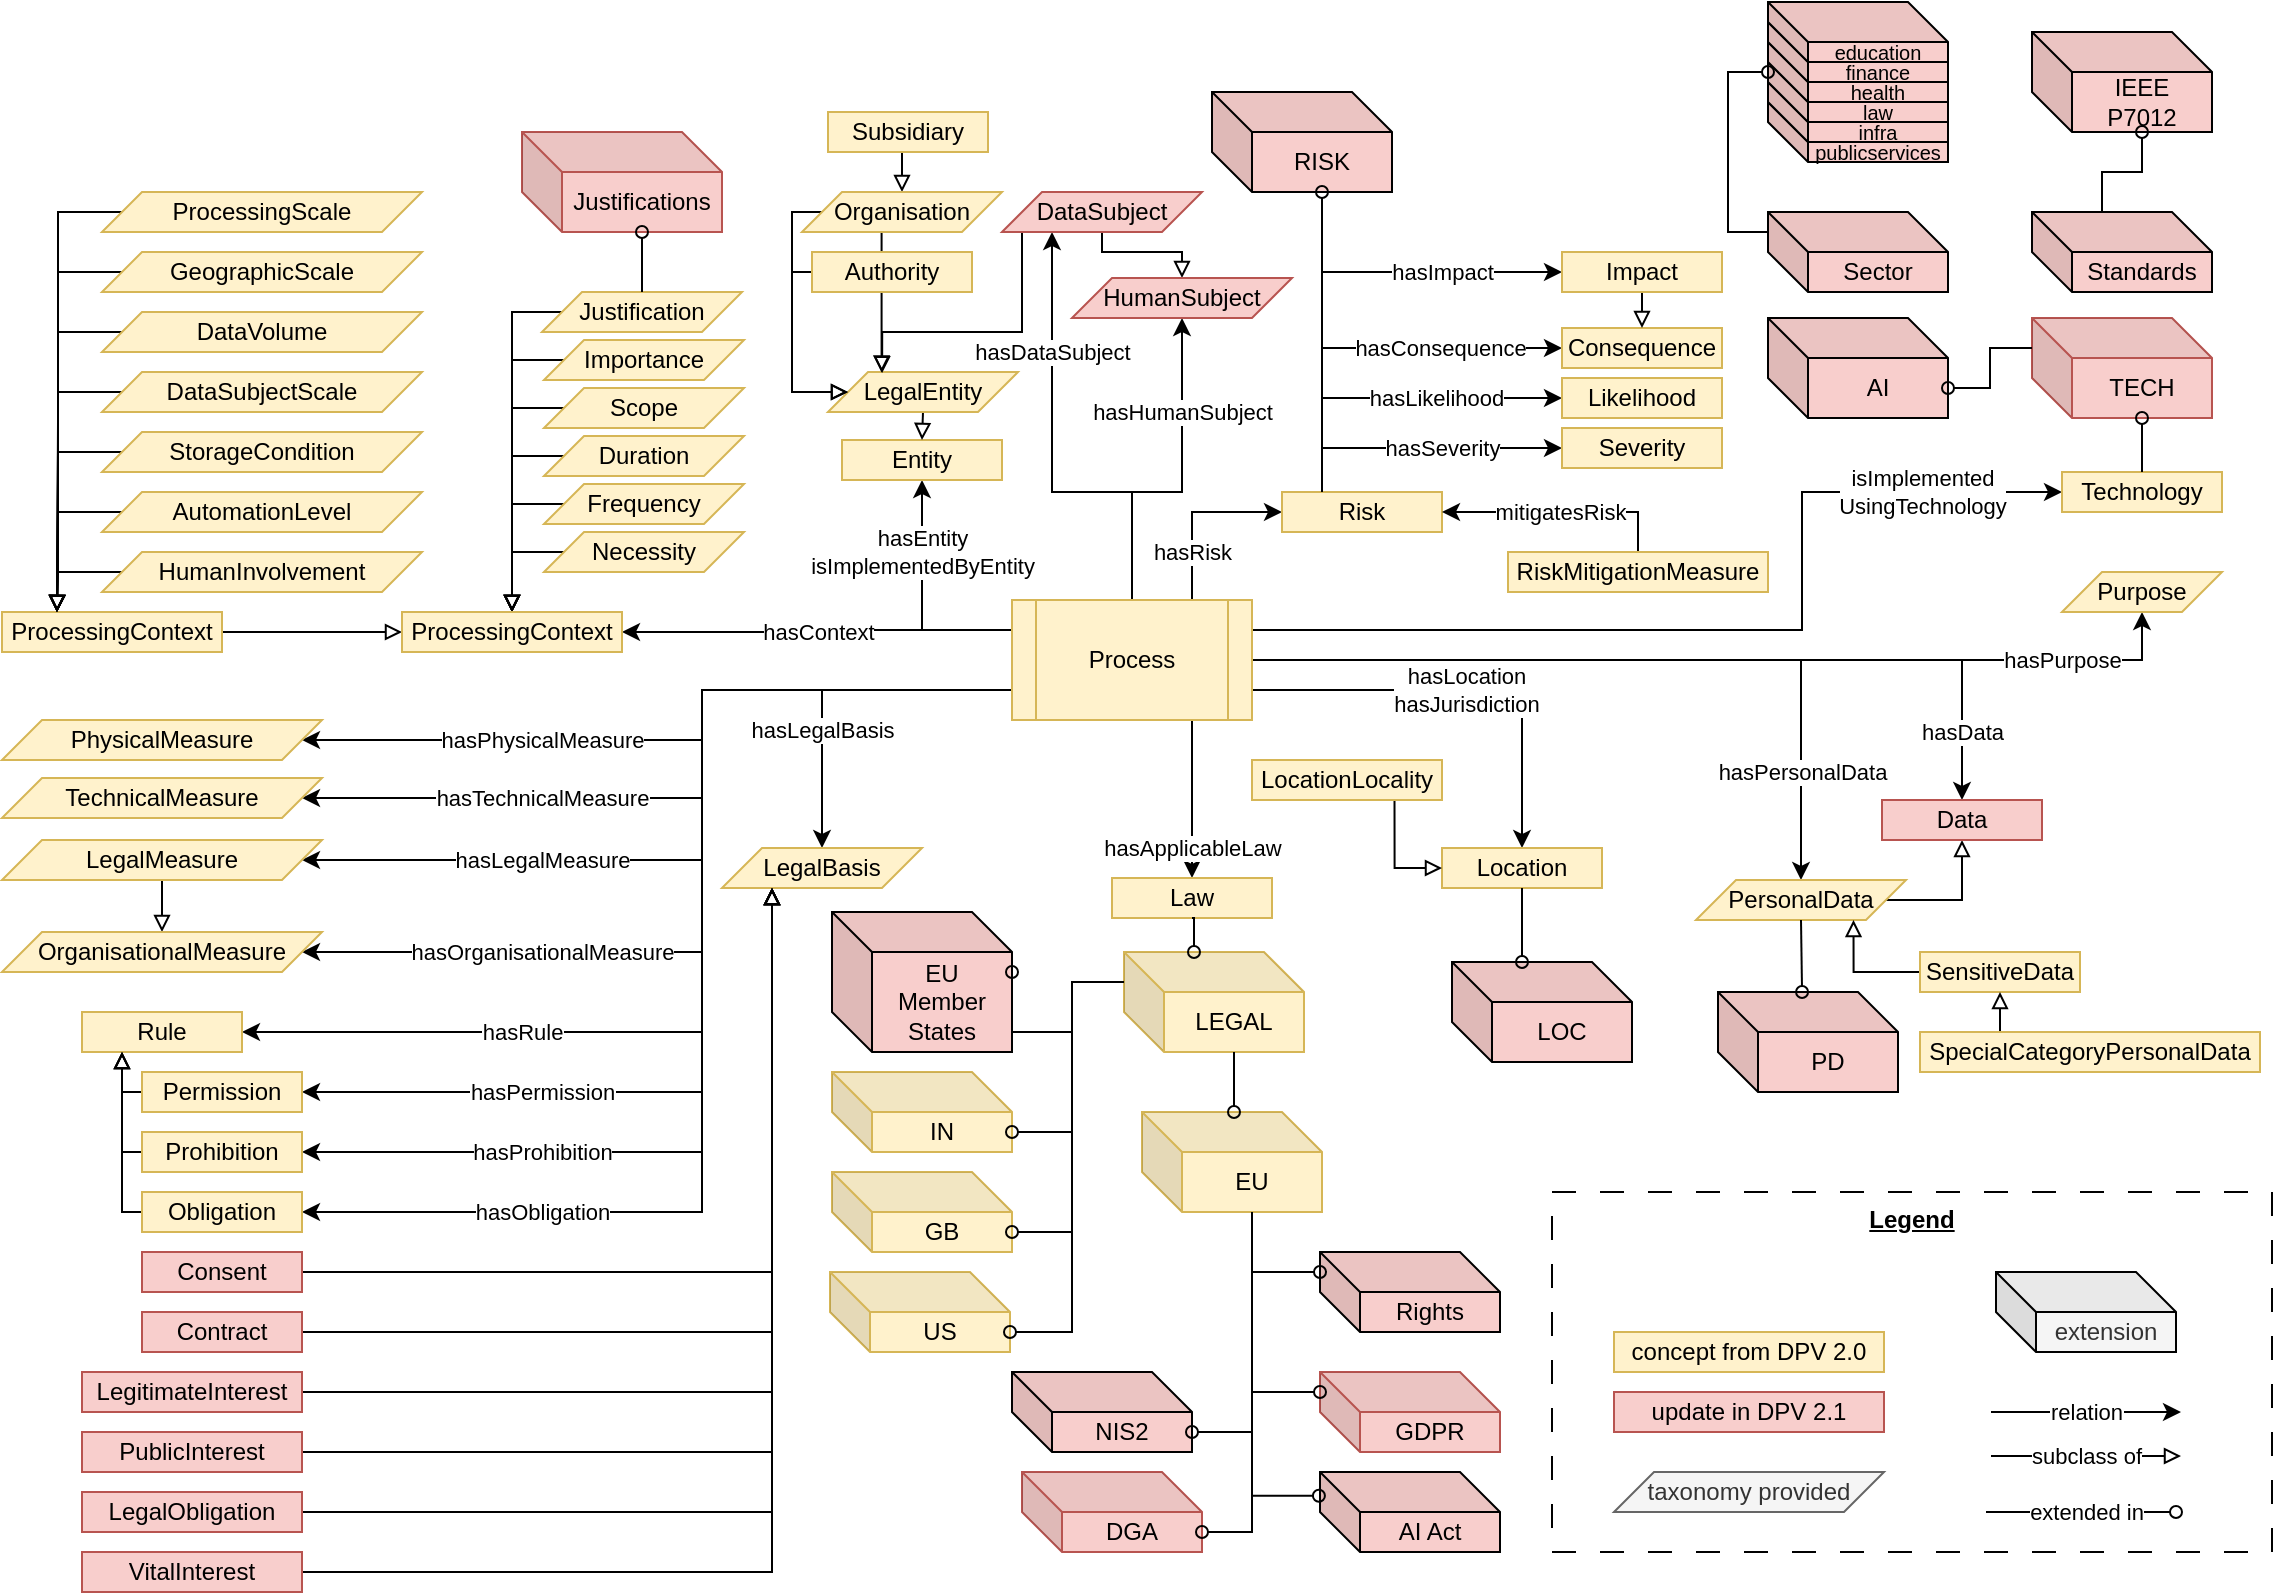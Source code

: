 <mxfile version="26.0.7">
  <diagram name="Page-1" id="JtFFG6P05M1jF84zP3eQ">
    <mxGraphModel dx="1591" dy="1107" grid="1" gridSize="10" guides="1" tooltips="1" connect="1" arrows="1" fold="1" page="1" pageScale="1" pageWidth="1169" pageHeight="827" math="0" shadow="0">
      <root>
        <mxCell id="0" />
        <mxCell id="1" parent="0" />
        <mxCell id="LTmVK6CKk13TITAyTzfu-14" value="hasPhysicalMeasure" style="edgeStyle=orthogonalEdgeStyle;rounded=0;orthogonalLoop=1;jettySize=auto;html=1;exitX=0;exitY=0.75;exitDx=0;exitDy=0;entryX=1;entryY=0.5;entryDx=0;entryDy=0;" parent="1" source="LTmVK6CKk13TITAyTzfu-1" target="LTmVK6CKk13TITAyTzfu-2" edge="1">
          <mxGeometry x="0.368" relative="1" as="geometry">
            <Array as="points">
              <mxPoint x="365" y="359" />
              <mxPoint x="365" y="384" />
            </Array>
            <mxPoint as="offset" />
          </mxGeometry>
        </mxCell>
        <mxCell id="LTmVK6CKk13TITAyTzfu-15" value="hasTechnicalMeasure" style="edgeStyle=orthogonalEdgeStyle;rounded=0;orthogonalLoop=1;jettySize=auto;html=1;exitX=0;exitY=0.75;exitDx=0;exitDy=0;entryX=1;entryY=0.5;entryDx=0;entryDy=0;" parent="1" source="LTmVK6CKk13TITAyTzfu-1" target="LTmVK6CKk13TITAyTzfu-3" edge="1">
          <mxGeometry x="0.413" relative="1" as="geometry">
            <Array as="points">
              <mxPoint x="365" y="359" />
              <mxPoint x="365" y="413" />
            </Array>
            <mxPoint as="offset" />
          </mxGeometry>
        </mxCell>
        <mxCell id="LTmVK6CKk13TITAyTzfu-16" value="hasLegalMeasure" style="edgeStyle=orthogonalEdgeStyle;rounded=0;orthogonalLoop=1;jettySize=auto;html=1;exitX=0;exitY=0.75;exitDx=0;exitDy=0;entryX=1;entryY=0.5;entryDx=0;entryDy=0;" parent="1" source="LTmVK6CKk13TITAyTzfu-1" target="LTmVK6CKk13TITAyTzfu-4" edge="1">
          <mxGeometry x="0.455" relative="1" as="geometry">
            <Array as="points">
              <mxPoint x="365" y="359" />
              <mxPoint x="365" y="444" />
            </Array>
            <mxPoint as="offset" />
          </mxGeometry>
        </mxCell>
        <mxCell id="LTmVK6CKk13TITAyTzfu-17" value="hasOrganisationalMeasure" style="edgeStyle=orthogonalEdgeStyle;rounded=0;orthogonalLoop=1;jettySize=auto;html=1;exitX=0;exitY=0.75;exitDx=0;exitDy=0;entryX=1;entryY=0.5;entryDx=0;entryDy=0;" parent="1" source="LTmVK6CKk13TITAyTzfu-1" target="LTmVK6CKk13TITAyTzfu-5" edge="1">
          <mxGeometry x="0.506" relative="1" as="geometry">
            <Array as="points">
              <mxPoint x="365" y="359" />
              <mxPoint x="365" y="490" />
            </Array>
            <mxPoint as="offset" />
          </mxGeometry>
        </mxCell>
        <mxCell id="LTmVK6CKk13TITAyTzfu-18" value="hasRule" style="edgeStyle=orthogonalEdgeStyle;rounded=0;orthogonalLoop=1;jettySize=auto;html=1;exitX=0;exitY=0.75;exitDx=0;exitDy=0;entryX=1;entryY=0.5;entryDx=0;entryDy=0;" parent="1" source="LTmVK6CKk13TITAyTzfu-1" target="LTmVK6CKk13TITAyTzfu-7" edge="1">
          <mxGeometry x="0.496" relative="1" as="geometry">
            <Array as="points">
              <mxPoint x="365" y="359" />
              <mxPoint x="365" y="530" />
            </Array>
            <mxPoint as="offset" />
          </mxGeometry>
        </mxCell>
        <mxCell id="LTmVK6CKk13TITAyTzfu-19" value="hasPermission" style="edgeStyle=orthogonalEdgeStyle;rounded=0;orthogonalLoop=1;jettySize=auto;html=1;exitX=0;exitY=0.75;exitDx=0;exitDy=0;entryX=1;entryY=0.5;entryDx=0;entryDy=0;" parent="1" source="LTmVK6CKk13TITAyTzfu-1" target="LTmVK6CKk13TITAyTzfu-8" edge="1">
          <mxGeometry x="0.568" relative="1" as="geometry">
            <Array as="points">
              <mxPoint x="365" y="359" />
              <mxPoint x="365" y="560" />
            </Array>
            <mxPoint as="offset" />
          </mxGeometry>
        </mxCell>
        <mxCell id="LTmVK6CKk13TITAyTzfu-20" value="hasProhibition" style="edgeStyle=orthogonalEdgeStyle;rounded=0;orthogonalLoop=1;jettySize=auto;html=1;exitX=0;exitY=0.75;exitDx=0;exitDy=0;entryX=1;entryY=0.5;entryDx=0;entryDy=0;" parent="1" source="LTmVK6CKk13TITAyTzfu-1" target="LTmVK6CKk13TITAyTzfu-9" edge="1">
          <mxGeometry x="0.59" relative="1" as="geometry">
            <Array as="points">
              <mxPoint x="365" y="359" />
              <mxPoint x="365" y="590" />
            </Array>
            <mxPoint as="offset" />
          </mxGeometry>
        </mxCell>
        <mxCell id="LTmVK6CKk13TITAyTzfu-21" value="hasObligation" style="edgeStyle=orthogonalEdgeStyle;rounded=0;orthogonalLoop=1;jettySize=auto;html=1;exitX=0;exitY=0.75;exitDx=0;exitDy=0;entryX=1;entryY=0.5;entryDx=0;entryDy=0;" parent="1" source="LTmVK6CKk13TITAyTzfu-1" target="LTmVK6CKk13TITAyTzfu-10" edge="1">
          <mxGeometry x="0.61" relative="1" as="geometry">
            <Array as="points">
              <mxPoint x="365" y="359" />
              <mxPoint x="365" y="620" />
            </Array>
            <mxPoint as="offset" />
          </mxGeometry>
        </mxCell>
        <mxCell id="LTmVK6CKk13TITAyTzfu-23" value="hasLegalBasis" style="edgeStyle=orthogonalEdgeStyle;rounded=0;orthogonalLoop=1;jettySize=auto;html=1;exitX=0;exitY=0.75;exitDx=0;exitDy=0;entryX=0.5;entryY=0;entryDx=0;entryDy=0;" parent="1" source="LTmVK6CKk13TITAyTzfu-1" target="LTmVK6CKk13TITAyTzfu-22" edge="1">
          <mxGeometry x="0.323" relative="1" as="geometry">
            <mxPoint as="offset" />
          </mxGeometry>
        </mxCell>
        <mxCell id="LTmVK6CKk13TITAyTzfu-34" value="hasApplicableLaw" style="edgeStyle=orthogonalEdgeStyle;rounded=0;orthogonalLoop=1;jettySize=auto;html=1;exitX=0.75;exitY=1;exitDx=0;exitDy=0;entryX=0.5;entryY=0;entryDx=0;entryDy=0;" parent="1" source="LTmVK6CKk13TITAyTzfu-38" target="LTmVK6CKk13TITAyTzfu-32" edge="1">
          <mxGeometry x="0.609" relative="1" as="geometry">
            <mxPoint as="offset" />
          </mxGeometry>
        </mxCell>
        <mxCell id="LTmVK6CKk13TITAyTzfu-1" value="Process" style="rounded=0;whiteSpace=wrap;html=1;fontSize=14;fillColor=#f8cecc;strokeColor=#b85450;" parent="1" vertex="1">
          <mxGeometry x="520" y="314" width="120" height="60" as="geometry" />
        </mxCell>
        <mxCell id="LTmVK6CKk13TITAyTzfu-2" value="PhysicalMeasure" style="shape=parallelogram;perimeter=parallelogramPerimeter;whiteSpace=wrap;html=1;fixedSize=1;fillColor=#fff2cc;strokeColor=#d6b656;" parent="1" vertex="1">
          <mxGeometry x="15" y="374" width="160" height="20" as="geometry" />
        </mxCell>
        <mxCell id="LTmVK6CKk13TITAyTzfu-3" value="TechnicalMeasure" style="shape=parallelogram;perimeter=parallelogramPerimeter;whiteSpace=wrap;html=1;fixedSize=1;fillColor=#fff2cc;strokeColor=#d6b656;" parent="1" vertex="1">
          <mxGeometry x="15" y="403" width="160" height="20" as="geometry" />
        </mxCell>
        <mxCell id="LTmVK6CKk13TITAyTzfu-6" style="edgeStyle=orthogonalEdgeStyle;rounded=0;orthogonalLoop=1;jettySize=auto;html=1;exitX=0.5;exitY=1;exitDx=0;exitDy=0;entryX=0.5;entryY=0;entryDx=0;entryDy=0;endArrow=block;endFill=0;" parent="1" source="LTmVK6CKk13TITAyTzfu-4" target="LTmVK6CKk13TITAyTzfu-5" edge="1">
          <mxGeometry relative="1" as="geometry" />
        </mxCell>
        <mxCell id="LTmVK6CKk13TITAyTzfu-4" value="LegalMeasure" style="shape=parallelogram;perimeter=parallelogramPerimeter;whiteSpace=wrap;html=1;fixedSize=1;fillColor=#fff2cc;strokeColor=#d6b656;" parent="1" vertex="1">
          <mxGeometry x="15" y="434" width="160" height="20" as="geometry" />
        </mxCell>
        <mxCell id="LTmVK6CKk13TITAyTzfu-5" value="OrganisationalMeasure" style="shape=parallelogram;perimeter=parallelogramPerimeter;whiteSpace=wrap;html=1;fixedSize=1;fillColor=#fff2cc;strokeColor=#d6b656;" parent="1" vertex="1">
          <mxGeometry x="15" y="480" width="160" height="20" as="geometry" />
        </mxCell>
        <mxCell id="LTmVK6CKk13TITAyTzfu-7" value="Rule" style="rounded=0;whiteSpace=wrap;html=1;fillColor=#fff2cc;strokeColor=#d6b656;" parent="1" vertex="1">
          <mxGeometry x="55" y="520" width="80" height="20" as="geometry" />
        </mxCell>
        <mxCell id="LTmVK6CKk13TITAyTzfu-11" style="edgeStyle=orthogonalEdgeStyle;rounded=0;orthogonalLoop=1;jettySize=auto;html=1;exitX=0;exitY=0.5;exitDx=0;exitDy=0;entryX=0.25;entryY=1;entryDx=0;entryDy=0;endArrow=block;endFill=0;" parent="1" source="LTmVK6CKk13TITAyTzfu-8" target="LTmVK6CKk13TITAyTzfu-7" edge="1">
          <mxGeometry relative="1" as="geometry" />
        </mxCell>
        <mxCell id="LTmVK6CKk13TITAyTzfu-8" value="Permission" style="rounded=0;whiteSpace=wrap;html=1;fillColor=#fff2cc;strokeColor=#d6b656;" parent="1" vertex="1">
          <mxGeometry x="85" y="550" width="80" height="20" as="geometry" />
        </mxCell>
        <mxCell id="LTmVK6CKk13TITAyTzfu-12" style="edgeStyle=orthogonalEdgeStyle;rounded=0;orthogonalLoop=1;jettySize=auto;html=1;exitX=0;exitY=0.5;exitDx=0;exitDy=0;endArrow=block;endFill=0;entryX=0.25;entryY=1;entryDx=0;entryDy=0;" parent="1" source="LTmVK6CKk13TITAyTzfu-9" target="LTmVK6CKk13TITAyTzfu-7" edge="1">
          <mxGeometry relative="1" as="geometry">
            <mxPoint x="115" y="540" as="targetPoint" />
            <Array as="points">
              <mxPoint x="75" y="590" />
            </Array>
          </mxGeometry>
        </mxCell>
        <mxCell id="LTmVK6CKk13TITAyTzfu-9" value="Prohibition" style="rounded=0;whiteSpace=wrap;html=1;fillColor=#fff2cc;strokeColor=#d6b656;" parent="1" vertex="1">
          <mxGeometry x="85" y="580" width="80" height="20" as="geometry" />
        </mxCell>
        <mxCell id="LTmVK6CKk13TITAyTzfu-13" style="edgeStyle=orthogonalEdgeStyle;rounded=0;orthogonalLoop=1;jettySize=auto;html=1;exitX=0;exitY=0.5;exitDx=0;exitDy=0;endArrow=block;endFill=0;entryX=0.25;entryY=1;entryDx=0;entryDy=0;" parent="1" source="LTmVK6CKk13TITAyTzfu-10" target="LTmVK6CKk13TITAyTzfu-7" edge="1">
          <mxGeometry relative="1" as="geometry">
            <mxPoint x="115" y="540" as="targetPoint" />
            <Array as="points">
              <mxPoint x="75" y="620" />
            </Array>
          </mxGeometry>
        </mxCell>
        <mxCell id="LTmVK6CKk13TITAyTzfu-10" value="Obligation" style="rounded=0;whiteSpace=wrap;html=1;fillColor=#fff2cc;strokeColor=#d6b656;" parent="1" vertex="1">
          <mxGeometry x="85" y="610" width="80" height="20" as="geometry" />
        </mxCell>
        <mxCell id="LTmVK6CKk13TITAyTzfu-22" value="LegalBasis" style="shape=parallelogram;perimeter=parallelogramPerimeter;whiteSpace=wrap;html=1;fixedSize=1;fillColor=#fff2cc;strokeColor=#d6b656;" parent="1" vertex="1">
          <mxGeometry x="375" y="438" width="100" height="20" as="geometry" />
        </mxCell>
        <mxCell id="LTmVK6CKk13TITAyTzfu-30" style="edgeStyle=orthogonalEdgeStyle;rounded=0;orthogonalLoop=1;jettySize=auto;html=1;exitX=1;exitY=0.5;exitDx=0;exitDy=0;entryX=0.25;entryY=1;entryDx=0;entryDy=0;endArrow=block;endFill=0;" parent="1" source="LTmVK6CKk13TITAyTzfu-24" target="LTmVK6CKk13TITAyTzfu-22" edge="1">
          <mxGeometry relative="1" as="geometry" />
        </mxCell>
        <mxCell id="LTmVK6CKk13TITAyTzfu-24" value="Consent" style="rounded=0;whiteSpace=wrap;html=1;fillColor=#f8cecc;strokeColor=#b85450;" parent="1" vertex="1">
          <mxGeometry x="85" y="640" width="80" height="20" as="geometry" />
        </mxCell>
        <mxCell id="LTmVK6CKk13TITAyTzfu-32" value="Law" style="rounded=0;whiteSpace=wrap;html=1;fillColor=#fff2cc;strokeColor=#d6b656;" parent="1" vertex="1">
          <mxGeometry x="570" y="453" width="80" height="20" as="geometry" />
        </mxCell>
        <mxCell id="LTmVK6CKk13TITAyTzfu-60" value="hasData" style="edgeStyle=orthogonalEdgeStyle;rounded=0;orthogonalLoop=1;jettySize=auto;html=1;exitX=1;exitY=0.5;exitDx=0;exitDy=0;entryX=0.5;entryY=0;entryDx=0;entryDy=0;" parent="1" source="LTmVK6CKk13TITAyTzfu-38" target="LTmVK6CKk13TITAyTzfu-59" edge="1">
          <mxGeometry x="0.84" relative="1" as="geometry">
            <mxPoint as="offset" />
          </mxGeometry>
        </mxCell>
        <mxCell id="LTmVK6CKk13TITAyTzfu-61" value="hasPersonalData" style="edgeStyle=orthogonalEdgeStyle;rounded=0;orthogonalLoop=1;jettySize=auto;html=1;exitX=1;exitY=0.5;exitDx=0;exitDy=0;entryX=0.5;entryY=0;entryDx=0;entryDy=0;" parent="1" source="LTmVK6CKk13TITAyTzfu-38" target="LTmVK6CKk13TITAyTzfu-58" edge="1">
          <mxGeometry x="0.72" relative="1" as="geometry">
            <mxPoint as="offset" />
          </mxGeometry>
        </mxCell>
        <mxCell id="LTmVK6CKk13TITAyTzfu-84" value="hasPurpose" style="edgeStyle=orthogonalEdgeStyle;rounded=0;orthogonalLoop=1;jettySize=auto;html=1;exitX=1;exitY=0.5;exitDx=0;exitDy=0;entryX=0.5;entryY=1;entryDx=0;entryDy=0;" parent="1" source="LTmVK6CKk13TITAyTzfu-38" target="LTmVK6CKk13TITAyTzfu-83" edge="1">
          <mxGeometry x="0.727" relative="1" as="geometry">
            <mxPoint as="offset" />
          </mxGeometry>
        </mxCell>
        <mxCell id="LTmVK6CKk13TITAyTzfu-86" value="isImplemented&lt;br&gt;UsingTechnology" style="edgeStyle=orthogonalEdgeStyle;rounded=0;orthogonalLoop=1;jettySize=auto;html=1;exitX=1;exitY=0.25;exitDx=0;exitDy=0;entryX=0;entryY=0.5;entryDx=0;entryDy=0;" parent="1" source="LTmVK6CKk13TITAyTzfu-38" target="LTmVK6CKk13TITAyTzfu-85" edge="1">
          <mxGeometry x="0.705" relative="1" as="geometry">
            <Array as="points">
              <mxPoint x="915" y="329" />
              <mxPoint x="915" y="260" />
            </Array>
            <mxPoint as="offset" />
          </mxGeometry>
        </mxCell>
        <mxCell id="LTmVK6CKk13TITAyTzfu-118" value="hasContext" style="edgeStyle=orthogonalEdgeStyle;rounded=0;orthogonalLoop=1;jettySize=auto;html=1;exitX=0;exitY=0.25;exitDx=0;exitDy=0;entryX=1;entryY=0.5;entryDx=0;entryDy=0;" parent="1" source="LTmVK6CKk13TITAyTzfu-38" target="LTmVK6CKk13TITAyTzfu-117" edge="1">
          <mxGeometry relative="1" as="geometry" />
        </mxCell>
        <mxCell id="LTmVK6CKk13TITAyTzfu-141" value="hasEntity&lt;br&gt;isImplementedByEntity" style="edgeStyle=orthogonalEdgeStyle;rounded=0;orthogonalLoop=1;jettySize=auto;html=1;exitX=0;exitY=0.25;exitDx=0;exitDy=0;" parent="1" source="LTmVK6CKk13TITAyTzfu-38" target="LTmVK6CKk13TITAyTzfu-139" edge="1">
          <mxGeometry x="0.4" relative="1" as="geometry">
            <mxPoint as="offset" />
          </mxGeometry>
        </mxCell>
        <mxCell id="LTmVK6CKk13TITAyTzfu-154" value="hasDataSubject" style="edgeStyle=orthogonalEdgeStyle;rounded=0;orthogonalLoop=1;jettySize=auto;html=1;exitX=0.5;exitY=0;exitDx=0;exitDy=0;entryX=0.25;entryY=1;entryDx=0;entryDy=0;" parent="1" source="LTmVK6CKk13TITAyTzfu-38" target="LTmVK6CKk13TITAyTzfu-152" edge="1">
          <mxGeometry x="0.464" relative="1" as="geometry">
            <Array as="points">
              <mxPoint x="580" y="260" />
              <mxPoint x="540" y="260" />
            </Array>
            <mxPoint as="offset" />
          </mxGeometry>
        </mxCell>
        <mxCell id="LTmVK6CKk13TITAyTzfu-158" value="hasRisk" style="edgeStyle=orthogonalEdgeStyle;rounded=0;orthogonalLoop=1;jettySize=auto;html=1;exitX=0.75;exitY=0;exitDx=0;exitDy=0;entryX=0;entryY=0.5;entryDx=0;entryDy=0;" parent="1" source="LTmVK6CKk13TITAyTzfu-38" target="LTmVK6CKk13TITAyTzfu-155" edge="1">
          <mxGeometry x="-0.461" relative="1" as="geometry">
            <mxPoint as="offset" />
          </mxGeometry>
        </mxCell>
        <mxCell id="LTmVK6CKk13TITAyTzfu-176" value="&lt;span style=&quot;color: rgb(0, 0, 0); font-family: Helvetica; font-size: 11px; font-style: normal; font-variant-ligatures: normal; font-variant-caps: normal; font-weight: 400; letter-spacing: normal; orphans: 2; text-align: center; text-indent: 0px; text-transform: none; widows: 2; word-spacing: 0px; -webkit-text-stroke-width: 0px; white-space: nowrap; background-color: rgb(255, 255, 255); text-decoration-thickness: initial; text-decoration-style: initial; text-decoration-color: initial; display: inline !important; float: none;&quot;&gt;hasLocation&lt;/span&gt;&lt;br style=&quot;forced-color-adjust: none; color: rgb(0, 0, 0); font-family: Helvetica; font-size: 11px; font-style: normal; font-variant-ligatures: normal; font-variant-caps: normal; font-weight: 400; letter-spacing: normal; orphans: 2; text-align: center; text-indent: 0px; text-transform: none; widows: 2; word-spacing: 0px; -webkit-text-stroke-width: 0px; white-space: nowrap; text-decoration-thickness: initial; text-decoration-style: initial; text-decoration-color: initial;&quot;&gt;&lt;span style=&quot;color: rgb(0, 0, 0); font-family: Helvetica; font-size: 11px; font-style: normal; font-variant-ligatures: normal; font-variant-caps: normal; font-weight: 400; letter-spacing: normal; orphans: 2; text-align: center; text-indent: 0px; text-transform: none; widows: 2; word-spacing: 0px; -webkit-text-stroke-width: 0px; white-space: nowrap; background-color: rgb(255, 255, 255); text-decoration-thickness: initial; text-decoration-style: initial; text-decoration-color: initial; display: inline !important; float: none;&quot;&gt;hasJurisdiction&lt;/span&gt;" style="edgeStyle=orthogonalEdgeStyle;rounded=0;orthogonalLoop=1;jettySize=auto;html=1;exitX=1;exitY=0.75;exitDx=0;exitDy=0;entryX=0.5;entryY=0;entryDx=0;entryDy=0;" parent="1" source="LTmVK6CKk13TITAyTzfu-38" target="LTmVK6CKk13TITAyTzfu-172" edge="1">
          <mxGeometry relative="1" as="geometry" />
        </mxCell>
        <mxCell id="eXAJroJbhEaAQ0W_Tvjp-18" value="hasHumanSubject" style="edgeStyle=orthogonalEdgeStyle;rounded=0;orthogonalLoop=1;jettySize=auto;html=1;exitX=0.5;exitY=0;exitDx=0;exitDy=0;entryX=0.5;entryY=1;entryDx=0;entryDy=0;" edge="1" parent="1" source="LTmVK6CKk13TITAyTzfu-38" target="eXAJroJbhEaAQ0W_Tvjp-17">
          <mxGeometry x="0.434" relative="1" as="geometry">
            <Array as="points">
              <mxPoint x="580" y="260" />
              <mxPoint x="605" y="260" />
            </Array>
            <mxPoint as="offset" />
          </mxGeometry>
        </mxCell>
        <mxCell id="LTmVK6CKk13TITAyTzfu-38" value="Process" style="shape=process;whiteSpace=wrap;html=1;backgroundOutline=1;fillColor=#fff2cc;strokeColor=#d6b656;" parent="1" vertex="1">
          <mxGeometry x="520" y="314" width="120" height="60" as="geometry" />
        </mxCell>
        <mxCell id="LTmVK6CKk13TITAyTzfu-40" value="LEGAL" style="shape=cube;whiteSpace=wrap;html=1;boundedLbl=1;backgroundOutline=1;darkOpacity=0.05;darkOpacity2=0.1;fillColor=#fff2cc;strokeColor=#d6b656;fillStyle=solid;" parent="1" vertex="1">
          <mxGeometry x="576" y="490" width="90" height="50" as="geometry" />
        </mxCell>
        <mxCell id="LTmVK6CKk13TITAyTzfu-41" style="edgeStyle=orthogonalEdgeStyle;rounded=0;orthogonalLoop=1;jettySize=auto;html=1;exitX=0.5;exitY=1;exitDx=0;exitDy=0;entryX=0;entryY=0;entryDx=35;entryDy=0;entryPerimeter=0;endArrow=oval;endFill=0;" parent="1" source="LTmVK6CKk13TITAyTzfu-32" target="LTmVK6CKk13TITAyTzfu-40" edge="1">
          <mxGeometry relative="1" as="geometry" />
        </mxCell>
        <mxCell id="LTmVK6CKk13TITAyTzfu-49" value="NIS2" style="shape=cube;whiteSpace=wrap;html=1;boundedLbl=1;backgroundOutline=1;darkOpacity=0.05;darkOpacity2=0.1;fillColor=#f8cecc;strokeColor=#000000;fillStyle=solid;" parent="1" vertex="1">
          <mxGeometry x="520" y="700" width="90" height="40" as="geometry" />
        </mxCell>
        <mxCell id="LTmVK6CKk13TITAyTzfu-55" style="edgeStyle=orthogonalEdgeStyle;rounded=0;orthogonalLoop=1;jettySize=auto;html=1;exitX=0.5;exitY=0;exitDx=0;exitDy=0;entryX=0;entryY=0.5;entryDx=0;entryDy=0;endArrow=block;endFill=0;" parent="1" edge="1">
          <mxGeometry relative="1" as="geometry">
            <mxPoint x="660.0" y="424" as="targetPoint" />
            <Array as="points">
              <mxPoint x="633" y="424" />
            </Array>
          </mxGeometry>
        </mxCell>
        <mxCell id="LTmVK6CKk13TITAyTzfu-62" style="edgeStyle=orthogonalEdgeStyle;rounded=0;orthogonalLoop=1;jettySize=auto;html=1;exitX=1;exitY=0.5;exitDx=0;exitDy=0;entryX=0.5;entryY=1;entryDx=0;entryDy=0;endArrow=block;endFill=0;" parent="1" source="LTmVK6CKk13TITAyTzfu-58" target="LTmVK6CKk13TITAyTzfu-59" edge="1">
          <mxGeometry relative="1" as="geometry">
            <Array as="points">
              <mxPoint x="995" y="464" />
            </Array>
          </mxGeometry>
        </mxCell>
        <mxCell id="LTmVK6CKk13TITAyTzfu-58" value="PersonalData" style="rounded=0;whiteSpace=wrap;html=1;fillColor=#fff2cc;strokeColor=#d6b656;shape=parallelogram;perimeter=parallelogramPerimeter;fixedSize=1;" parent="1" vertex="1">
          <mxGeometry x="862" y="454" width="105" height="20" as="geometry" />
        </mxCell>
        <mxCell id="LTmVK6CKk13TITAyTzfu-59" value="Data" style="rounded=0;whiteSpace=wrap;html=1;fillColor=#f8cecc;strokeColor=#b85450;" parent="1" vertex="1">
          <mxGeometry x="955" y="414" width="80" height="20" as="geometry" />
        </mxCell>
        <mxCell id="LTmVK6CKk13TITAyTzfu-63" value="DGA" style="shape=cube;whiteSpace=wrap;html=1;boundedLbl=1;backgroundOutline=1;darkOpacity=0.05;darkOpacity2=0.1;fillColor=#f8cecc;strokeColor=#b85450;fillStyle=solid;" parent="1" vertex="1">
          <mxGeometry x="525" y="750" width="90" height="40" as="geometry" />
        </mxCell>
        <mxCell id="LTmVK6CKk13TITAyTzfu-64" value="AI Act" style="shape=cube;whiteSpace=wrap;html=1;boundedLbl=1;backgroundOutline=1;darkOpacity=0.05;darkOpacity2=0.1;fillColor=#f8cecc;strokeColor=#000000;fillStyle=solid;" parent="1" vertex="1">
          <mxGeometry x="674" y="750" width="90" height="40" as="geometry" />
        </mxCell>
        <mxCell id="LTmVK6CKk13TITAyTzfu-65" value="GDPR" style="shape=cube;whiteSpace=wrap;html=1;boundedLbl=1;backgroundOutline=1;darkOpacity=0.05;darkOpacity2=0.1;fillColor=#f8cecc;strokeColor=#b85450;fillStyle=auto;" parent="1" vertex="1">
          <mxGeometry x="674" y="700" width="90" height="40" as="geometry" />
        </mxCell>
        <mxCell id="LTmVK6CKk13TITAyTzfu-71" style="edgeStyle=orthogonalEdgeStyle;rounded=0;orthogonalLoop=1;jettySize=auto;html=1;exitX=1;exitY=0.5;exitDx=0;exitDy=0;entryX=0.25;entryY=1;entryDx=0;entryDy=0;endArrow=block;endFill=0;" parent="1" source="LTmVK6CKk13TITAyTzfu-67" target="LTmVK6CKk13TITAyTzfu-22" edge="1">
          <mxGeometry relative="1" as="geometry" />
        </mxCell>
        <mxCell id="LTmVK6CKk13TITAyTzfu-67" value="Contract" style="rounded=0;whiteSpace=wrap;html=1;fillColor=#f8cecc;strokeColor=#b85450;" parent="1" vertex="1">
          <mxGeometry x="85" y="670" width="80" height="20" as="geometry" />
        </mxCell>
        <mxCell id="LTmVK6CKk13TITAyTzfu-72" style="edgeStyle=orthogonalEdgeStyle;rounded=0;orthogonalLoop=1;jettySize=auto;html=1;exitX=1;exitY=0.5;exitDx=0;exitDy=0;entryX=0.25;entryY=1;entryDx=0;entryDy=0;endArrow=block;endFill=0;" parent="1" source="LTmVK6CKk13TITAyTzfu-68" target="LTmVK6CKk13TITAyTzfu-22" edge="1">
          <mxGeometry relative="1" as="geometry" />
        </mxCell>
        <mxCell id="LTmVK6CKk13TITAyTzfu-68" value="LegitimateInterest" style="rounded=0;whiteSpace=wrap;html=1;fillColor=#f8cecc;strokeColor=#b85450;" parent="1" vertex="1">
          <mxGeometry x="55" y="700" width="110" height="20" as="geometry" />
        </mxCell>
        <mxCell id="LTmVK6CKk13TITAyTzfu-73" style="edgeStyle=orthogonalEdgeStyle;rounded=0;orthogonalLoop=1;jettySize=auto;html=1;exitX=1;exitY=0.5;exitDx=0;exitDy=0;entryX=0.25;entryY=1;entryDx=0;entryDy=0;endArrow=block;endFill=0;" parent="1" source="LTmVK6CKk13TITAyTzfu-69" target="LTmVK6CKk13TITAyTzfu-22" edge="1">
          <mxGeometry relative="1" as="geometry" />
        </mxCell>
        <mxCell id="LTmVK6CKk13TITAyTzfu-69" value="PublicInterest" style="rounded=0;whiteSpace=wrap;html=1;fillColor=#f8cecc;strokeColor=#b85450;" parent="1" vertex="1">
          <mxGeometry x="55" y="730" width="110" height="20" as="geometry" />
        </mxCell>
        <mxCell id="LTmVK6CKk13TITAyTzfu-74" style="edgeStyle=orthogonalEdgeStyle;rounded=0;orthogonalLoop=1;jettySize=auto;html=1;exitX=1;exitY=0.5;exitDx=0;exitDy=0;entryX=0.25;entryY=1;entryDx=0;entryDy=0;endArrow=block;endFill=0;" parent="1" source="LTmVK6CKk13TITAyTzfu-70" target="LTmVK6CKk13TITAyTzfu-22" edge="1">
          <mxGeometry relative="1" as="geometry" />
        </mxCell>
        <mxCell id="LTmVK6CKk13TITAyTzfu-70" value="LegalObligation" style="rounded=0;whiteSpace=wrap;html=1;fillColor=#f8cecc;strokeColor=#b85450;" parent="1" vertex="1">
          <mxGeometry x="55" y="760" width="110" height="20" as="geometry" />
        </mxCell>
        <mxCell id="LTmVK6CKk13TITAyTzfu-76" style="edgeStyle=orthogonalEdgeStyle;rounded=0;orthogonalLoop=1;jettySize=auto;html=1;exitX=1;exitY=0.5;exitDx=0;exitDy=0;entryX=0.25;entryY=1;entryDx=0;entryDy=0;endArrow=block;endFill=0;" parent="1" source="LTmVK6CKk13TITAyTzfu-75" target="LTmVK6CKk13TITAyTzfu-22" edge="1">
          <mxGeometry relative="1" as="geometry" />
        </mxCell>
        <mxCell id="LTmVK6CKk13TITAyTzfu-75" value="VitalInterest" style="rounded=0;whiteSpace=wrap;html=1;fillColor=#f8cecc;strokeColor=#b85450;" parent="1" vertex="1">
          <mxGeometry x="55" y="790" width="110" height="20" as="geometry" />
        </mxCell>
        <mxCell id="LTmVK6CKk13TITAyTzfu-77" value="PD" style="shape=cube;whiteSpace=wrap;html=1;boundedLbl=1;backgroundOutline=1;darkOpacity=0.05;darkOpacity2=0.1;fillColor=#f8cecc;strokeColor=#000000;fillStyle=solid;" parent="1" vertex="1">
          <mxGeometry x="873" y="510" width="90" height="50" as="geometry" />
        </mxCell>
        <mxCell id="LTmVK6CKk13TITAyTzfu-78" style="edgeStyle=orthogonalEdgeStyle;rounded=0;orthogonalLoop=1;jettySize=auto;html=1;exitX=0.5;exitY=1;exitDx=0;exitDy=0;entryX=0.467;entryY=0;entryDx=0;entryDy=0;entryPerimeter=0;endArrow=oval;endFill=0;" parent="1" source="LTmVK6CKk13TITAyTzfu-58" target="LTmVK6CKk13TITAyTzfu-77" edge="1">
          <mxGeometry relative="1" as="geometry" />
        </mxCell>
        <mxCell id="LTmVK6CKk13TITAyTzfu-82" style="edgeStyle=orthogonalEdgeStyle;rounded=0;orthogonalLoop=1;jettySize=auto;html=1;exitX=0;exitY=0.5;exitDx=0;exitDy=0;entryX=0.75;entryY=1;entryDx=0;entryDy=0;endArrow=block;endFill=0;" parent="1" source="LTmVK6CKk13TITAyTzfu-79" target="LTmVK6CKk13TITAyTzfu-58" edge="1">
          <mxGeometry relative="1" as="geometry" />
        </mxCell>
        <mxCell id="LTmVK6CKk13TITAyTzfu-79" value="SensitiveData" style="rounded=0;whiteSpace=wrap;html=1;fillColor=#fff2cc;strokeColor=#d6b656;" parent="1" vertex="1">
          <mxGeometry x="974" y="490" width="80" height="20" as="geometry" />
        </mxCell>
        <mxCell id="LTmVK6CKk13TITAyTzfu-81" style="edgeStyle=orthogonalEdgeStyle;rounded=0;orthogonalLoop=1;jettySize=auto;html=1;exitX=0.25;exitY=0;exitDx=0;exitDy=0;entryX=0.5;entryY=1;entryDx=0;entryDy=0;endArrow=block;endFill=0;" parent="1" source="LTmVK6CKk13TITAyTzfu-80" target="LTmVK6CKk13TITAyTzfu-79" edge="1">
          <mxGeometry relative="1" as="geometry" />
        </mxCell>
        <mxCell id="LTmVK6CKk13TITAyTzfu-80" value="SpecialCategoryPersonalData" style="rounded=0;whiteSpace=wrap;html=1;fillColor=#fff2cc;strokeColor=#d6b656;" parent="1" vertex="1">
          <mxGeometry x="974" y="530" width="170" height="20" as="geometry" />
        </mxCell>
        <mxCell id="LTmVK6CKk13TITAyTzfu-83" value="Purpose" style="rounded=0;whiteSpace=wrap;html=1;fillColor=#fff2cc;strokeColor=#d6b656;shape=parallelogram;perimeter=parallelogramPerimeter;fixedSize=1;" parent="1" vertex="1">
          <mxGeometry x="1045" y="300" width="80" height="20" as="geometry" />
        </mxCell>
        <mxCell id="LTmVK6CKk13TITAyTzfu-85" value="Technology" style="rounded=0;whiteSpace=wrap;html=1;fillColor=#fff2cc;strokeColor=#d6b656;" parent="1" vertex="1">
          <mxGeometry x="1045" y="250" width="80" height="20" as="geometry" />
        </mxCell>
        <mxCell id="LTmVK6CKk13TITAyTzfu-87" value="TECH" style="shape=cube;whiteSpace=wrap;html=1;boundedLbl=1;backgroundOutline=1;darkOpacity=0.05;darkOpacity2=0.1;fillColor=#f8cecc;strokeColor=#b85450;fillStyle=solid;" parent="1" vertex="1">
          <mxGeometry x="1030" y="173" width="90" height="50" as="geometry" />
        </mxCell>
        <mxCell id="LTmVK6CKk13TITAyTzfu-88" style="edgeStyle=orthogonalEdgeStyle;rounded=0;orthogonalLoop=1;jettySize=auto;html=1;exitX=0.5;exitY=0;exitDx=0;exitDy=0;entryX=0;entryY=0;entryDx=55;entryDy=50;entryPerimeter=0;endArrow=oval;endFill=0;" parent="1" source="LTmVK6CKk13TITAyTzfu-85" target="LTmVK6CKk13TITAyTzfu-87" edge="1">
          <mxGeometry relative="1" as="geometry" />
        </mxCell>
        <mxCell id="LTmVK6CKk13TITAyTzfu-89" value="AI" style="shape=cube;whiteSpace=wrap;html=1;boundedLbl=1;backgroundOutline=1;darkOpacity=0.05;darkOpacity2=0.1;fillColor=#f8cecc;strokeColor=#000000;fillStyle=solid;" parent="1" vertex="1">
          <mxGeometry x="898" y="173" width="90" height="50" as="geometry" />
        </mxCell>
        <mxCell id="LTmVK6CKk13TITAyTzfu-90" style="edgeStyle=orthogonalEdgeStyle;rounded=0;orthogonalLoop=1;jettySize=auto;html=1;exitX=0;exitY=0;exitDx=0;exitDy=15;exitPerimeter=0;entryX=0;entryY=0;entryDx=90;entryDy=35;entryPerimeter=0;endArrow=oval;endFill=0;" parent="1" source="LTmVK6CKk13TITAyTzfu-87" target="LTmVK6CKk13TITAyTzfu-89" edge="1">
          <mxGeometry relative="1" as="geometry" />
        </mxCell>
        <mxCell id="LTmVK6CKk13TITAyTzfu-94" style="edgeStyle=orthogonalEdgeStyle;rounded=0;orthogonalLoop=1;jettySize=auto;html=1;endArrow=oval;endFill=0;exitX=0;exitY=0;exitDx=55;exitDy=50;exitPerimeter=0;" parent="1" source="LTmVK6CKk13TITAyTzfu-42" edge="1">
          <mxGeometry relative="1" as="geometry">
            <mxPoint x="615" y="540" as="sourcePoint" />
            <mxPoint x="631" y="600" as="targetPoint" />
            <Array as="points">
              <mxPoint x="631" y="600" />
            </Array>
          </mxGeometry>
        </mxCell>
        <mxCell id="LTmVK6CKk13TITAyTzfu-95" style="edgeStyle=orthogonalEdgeStyle;rounded=0;orthogonalLoop=1;jettySize=auto;html=1;exitX=0;exitY=0;exitDx=55;exitDy=50;exitPerimeter=0;entryX=0;entryY=0;entryDx=90;entryDy=30;entryPerimeter=0;endArrow=oval;endFill=0;" parent="1" source="LTmVK6CKk13TITAyTzfu-42" target="LTmVK6CKk13TITAyTzfu-49" edge="1">
          <mxGeometry relative="1" as="geometry" />
        </mxCell>
        <mxCell id="LTmVK6CKk13TITAyTzfu-96" style="edgeStyle=orthogonalEdgeStyle;rounded=0;orthogonalLoop=1;jettySize=auto;html=1;exitX=0;exitY=0;exitDx=55;exitDy=50;exitPerimeter=0;entryX=0;entryY=0;entryDx=0;entryDy=10;entryPerimeter=0;endArrow=oval;endFill=0;" parent="1" source="LTmVK6CKk13TITAyTzfu-42" target="LTmVK6CKk13TITAyTzfu-65" edge="1">
          <mxGeometry relative="1" as="geometry">
            <Array as="points">
              <mxPoint x="640" y="710" />
            </Array>
          </mxGeometry>
        </mxCell>
        <mxCell id="LTmVK6CKk13TITAyTzfu-97" style="edgeStyle=orthogonalEdgeStyle;rounded=0;orthogonalLoop=1;jettySize=auto;html=1;exitX=0;exitY=0;exitDx=55;exitDy=50;exitPerimeter=0;entryX=0;entryY=0;entryDx=90;entryDy=30;entryPerimeter=0;endArrow=oval;endFill=0;" parent="1" source="LTmVK6CKk13TITAyTzfu-42" target="LTmVK6CKk13TITAyTzfu-63" edge="1">
          <mxGeometry relative="1" as="geometry" />
        </mxCell>
        <mxCell id="LTmVK6CKk13TITAyTzfu-98" style="edgeStyle=orthogonalEdgeStyle;rounded=0;orthogonalLoop=1;jettySize=auto;html=1;exitX=0;exitY=0;exitDx=55;exitDy=50;exitPerimeter=0;entryX=-0.006;entryY=0.297;entryDx=0;entryDy=0;entryPerimeter=0;endArrow=oval;endFill=0;" parent="1" source="LTmVK6CKk13TITAyTzfu-42" target="LTmVK6CKk13TITAyTzfu-64" edge="1">
          <mxGeometry relative="1" as="geometry" />
        </mxCell>
        <mxCell id="LTmVK6CKk13TITAyTzfu-119" style="edgeStyle=orthogonalEdgeStyle;rounded=0;orthogonalLoop=1;jettySize=auto;html=1;exitX=1;exitY=0.5;exitDx=0;exitDy=0;entryX=0;entryY=0.5;entryDx=0;entryDy=0;endArrow=block;endFill=0;" parent="1" source="LTmVK6CKk13TITAyTzfu-99" target="LTmVK6CKk13TITAyTzfu-117" edge="1">
          <mxGeometry relative="1" as="geometry" />
        </mxCell>
        <mxCell id="LTmVK6CKk13TITAyTzfu-99" value="ProcessingContext" style="rounded=0;whiteSpace=wrap;html=1;fillColor=#fff2cc;strokeColor=#d6b656;" parent="1" vertex="1">
          <mxGeometry x="15" y="320" width="110" height="20" as="geometry" />
        </mxCell>
        <mxCell id="LTmVK6CKk13TITAyTzfu-126" style="edgeStyle=orthogonalEdgeStyle;rounded=0;orthogonalLoop=1;jettySize=auto;html=1;exitX=0;exitY=0.5;exitDx=0;exitDy=0;entryX=0.25;entryY=0;entryDx=0;entryDy=0;endArrow=block;endFill=0;" parent="1" source="LTmVK6CKk13TITAyTzfu-101" target="LTmVK6CKk13TITAyTzfu-99" edge="1">
          <mxGeometry relative="1" as="geometry" />
        </mxCell>
        <mxCell id="LTmVK6CKk13TITAyTzfu-101" value="HumanInvolvement" style="shape=parallelogram;perimeter=parallelogramPerimeter;whiteSpace=wrap;html=1;fixedSize=1;fillColor=#fff2cc;strokeColor=#d6b656;" parent="1" vertex="1">
          <mxGeometry x="65" y="290" width="160" height="20" as="geometry" />
        </mxCell>
        <mxCell id="LTmVK6CKk13TITAyTzfu-125" style="edgeStyle=orthogonalEdgeStyle;rounded=0;orthogonalLoop=1;jettySize=auto;html=1;exitX=0;exitY=0.5;exitDx=0;exitDy=0;entryX=0.25;entryY=0;entryDx=0;entryDy=0;endArrow=block;endFill=0;" parent="1" source="LTmVK6CKk13TITAyTzfu-102" target="LTmVK6CKk13TITAyTzfu-99" edge="1">
          <mxGeometry relative="1" as="geometry">
            <Array as="points">
              <mxPoint x="43" y="270" />
              <mxPoint x="43" y="300" />
            </Array>
          </mxGeometry>
        </mxCell>
        <mxCell id="LTmVK6CKk13TITAyTzfu-102" value="AutomationLevel" style="shape=parallelogram;perimeter=parallelogramPerimeter;whiteSpace=wrap;html=1;fixedSize=1;fillColor=#fff2cc;strokeColor=#d6b656;" parent="1" vertex="1">
          <mxGeometry x="65" y="260" width="160" height="20" as="geometry" />
        </mxCell>
        <mxCell id="LTmVK6CKk13TITAyTzfu-124" style="edgeStyle=orthogonalEdgeStyle;rounded=0;orthogonalLoop=1;jettySize=auto;html=1;exitX=0;exitY=0.5;exitDx=0;exitDy=0;entryX=0.25;entryY=0;entryDx=0;entryDy=0;endArrow=block;endFill=0;" parent="1" source="LTmVK6CKk13TITAyTzfu-103" target="LTmVK6CKk13TITAyTzfu-99" edge="1">
          <mxGeometry relative="1" as="geometry">
            <Array as="points">
              <mxPoint x="43" y="240" />
              <mxPoint x="43" y="285" />
            </Array>
          </mxGeometry>
        </mxCell>
        <mxCell id="LTmVK6CKk13TITAyTzfu-103" value="StorageCondition" style="shape=parallelogram;perimeter=parallelogramPerimeter;whiteSpace=wrap;html=1;fixedSize=1;fillColor=#fff2cc;strokeColor=#d6b656;" parent="1" vertex="1">
          <mxGeometry x="65" y="230" width="160" height="20" as="geometry" />
        </mxCell>
        <mxCell id="LTmVK6CKk13TITAyTzfu-123" style="edgeStyle=orthogonalEdgeStyle;rounded=0;orthogonalLoop=1;jettySize=auto;html=1;exitX=0;exitY=0.5;exitDx=0;exitDy=0;entryX=0.25;entryY=0;entryDx=0;entryDy=0;endArrow=block;endFill=0;" parent="1" source="LTmVK6CKk13TITAyTzfu-104" target="LTmVK6CKk13TITAyTzfu-99" edge="1">
          <mxGeometry relative="1" as="geometry">
            <Array as="points">
              <mxPoint x="43" y="210" />
              <mxPoint x="43" y="270" />
            </Array>
          </mxGeometry>
        </mxCell>
        <mxCell id="LTmVK6CKk13TITAyTzfu-104" value="DataSubjectScale" style="shape=parallelogram;perimeter=parallelogramPerimeter;whiteSpace=wrap;html=1;fixedSize=1;fillColor=#fff2cc;strokeColor=#d6b656;" parent="1" vertex="1">
          <mxGeometry x="65" y="200" width="160" height="20" as="geometry" />
        </mxCell>
        <mxCell id="LTmVK6CKk13TITAyTzfu-122" style="edgeStyle=orthogonalEdgeStyle;rounded=0;orthogonalLoop=1;jettySize=auto;html=1;exitX=0;exitY=0.5;exitDx=0;exitDy=0;entryX=0.25;entryY=0;entryDx=0;entryDy=0;endArrow=block;endFill=0;" parent="1" source="LTmVK6CKk13TITAyTzfu-105" target="LTmVK6CKk13TITAyTzfu-99" edge="1">
          <mxGeometry relative="1" as="geometry">
            <Array as="points">
              <mxPoint x="43" y="180" />
              <mxPoint x="43" y="255" />
            </Array>
          </mxGeometry>
        </mxCell>
        <mxCell id="LTmVK6CKk13TITAyTzfu-105" value="DataVolume" style="shape=parallelogram;perimeter=parallelogramPerimeter;whiteSpace=wrap;html=1;fixedSize=1;fillColor=#fff2cc;strokeColor=#d6b656;" parent="1" vertex="1">
          <mxGeometry x="65" y="170" width="160" height="20" as="geometry" />
        </mxCell>
        <mxCell id="LTmVK6CKk13TITAyTzfu-121" style="edgeStyle=orthogonalEdgeStyle;rounded=0;orthogonalLoop=1;jettySize=auto;html=1;exitX=0;exitY=0.5;exitDx=0;exitDy=0;entryX=0.25;entryY=0;entryDx=0;entryDy=0;endArrow=block;endFill=0;" parent="1" source="LTmVK6CKk13TITAyTzfu-106" target="LTmVK6CKk13TITAyTzfu-99" edge="1">
          <mxGeometry relative="1" as="geometry">
            <Array as="points">
              <mxPoint x="43" y="150" />
              <mxPoint x="43" y="240" />
            </Array>
          </mxGeometry>
        </mxCell>
        <mxCell id="LTmVK6CKk13TITAyTzfu-106" value="GeographicScale" style="shape=parallelogram;perimeter=parallelogramPerimeter;whiteSpace=wrap;html=1;fixedSize=1;fillColor=#fff2cc;strokeColor=#d6b656;" parent="1" vertex="1">
          <mxGeometry x="65" y="140" width="160" height="20" as="geometry" />
        </mxCell>
        <mxCell id="LTmVK6CKk13TITAyTzfu-120" style="edgeStyle=orthogonalEdgeStyle;rounded=0;orthogonalLoop=1;jettySize=auto;html=1;exitX=0;exitY=0.5;exitDx=0;exitDy=0;entryX=0.25;entryY=0;entryDx=0;entryDy=0;endArrow=block;endFill=0;" parent="1" source="LTmVK6CKk13TITAyTzfu-107" target="LTmVK6CKk13TITAyTzfu-99" edge="1">
          <mxGeometry relative="1" as="geometry">
            <Array as="points">
              <mxPoint x="43" y="120" />
              <mxPoint x="43" y="225" />
            </Array>
          </mxGeometry>
        </mxCell>
        <mxCell id="LTmVK6CKk13TITAyTzfu-107" value="ProcessingScale" style="shape=parallelogram;perimeter=parallelogramPerimeter;whiteSpace=wrap;html=1;fixedSize=1;fillColor=#fff2cc;strokeColor=#d6b656;" parent="1" vertex="1">
          <mxGeometry x="65" y="110" width="160" height="20" as="geometry" />
        </mxCell>
        <mxCell id="LTmVK6CKk13TITAyTzfu-135" style="edgeStyle=orthogonalEdgeStyle;rounded=0;orthogonalLoop=1;jettySize=auto;html=1;exitX=0;exitY=0.5;exitDx=0;exitDy=0;entryX=0.5;entryY=0;entryDx=0;entryDy=0;endArrow=block;endFill=0;" parent="1" source="LTmVK6CKk13TITAyTzfu-108" target="LTmVK6CKk13TITAyTzfu-117" edge="1">
          <mxGeometry relative="1" as="geometry" />
        </mxCell>
        <mxCell id="LTmVK6CKk13TITAyTzfu-108" value="Necessity" style="shape=parallelogram;perimeter=parallelogramPerimeter;whiteSpace=wrap;html=1;fixedSize=1;fillColor=#fff2cc;strokeColor=#d6b656;" parent="1" vertex="1">
          <mxGeometry x="286" y="280" width="100" height="20" as="geometry" />
        </mxCell>
        <mxCell id="LTmVK6CKk13TITAyTzfu-134" style="edgeStyle=orthogonalEdgeStyle;rounded=0;orthogonalLoop=1;jettySize=auto;html=1;exitX=0;exitY=0.5;exitDx=0;exitDy=0;entryX=0.5;entryY=0;entryDx=0;entryDy=0;endArrow=block;endFill=0;" parent="1" source="LTmVK6CKk13TITAyTzfu-109" target="LTmVK6CKk13TITAyTzfu-117" edge="1">
          <mxGeometry relative="1" as="geometry">
            <Array as="points">
              <mxPoint x="270" y="266" />
            </Array>
          </mxGeometry>
        </mxCell>
        <mxCell id="LTmVK6CKk13TITAyTzfu-109" value="Frequency" style="shape=parallelogram;perimeter=parallelogramPerimeter;whiteSpace=wrap;html=1;fixedSize=1;fillColor=#fff2cc;strokeColor=#d6b656;" parent="1" vertex="1">
          <mxGeometry x="286" y="256" width="100" height="20" as="geometry" />
        </mxCell>
        <mxCell id="LTmVK6CKk13TITAyTzfu-132" style="edgeStyle=orthogonalEdgeStyle;rounded=0;orthogonalLoop=1;jettySize=auto;html=1;exitX=0;exitY=0.5;exitDx=0;exitDy=0;entryX=0.5;entryY=0;entryDx=0;entryDy=0;endArrow=block;endFill=0;" parent="1" source="LTmVK6CKk13TITAyTzfu-110" target="LTmVK6CKk13TITAyTzfu-117" edge="1">
          <mxGeometry relative="1" as="geometry">
            <Array as="points">
              <mxPoint x="270" y="242" />
            </Array>
          </mxGeometry>
        </mxCell>
        <mxCell id="LTmVK6CKk13TITAyTzfu-110" value="Duration" style="shape=parallelogram;perimeter=parallelogramPerimeter;whiteSpace=wrap;html=1;fixedSize=1;fillColor=#fff2cc;strokeColor=#d6b656;" parent="1" vertex="1">
          <mxGeometry x="286" y="232" width="100" height="20" as="geometry" />
        </mxCell>
        <mxCell id="LTmVK6CKk13TITAyTzfu-136" style="edgeStyle=orthogonalEdgeStyle;rounded=0;orthogonalLoop=1;jettySize=auto;html=1;exitX=0;exitY=0.5;exitDx=0;exitDy=0;entryX=0.5;entryY=0;entryDx=0;entryDy=0;endArrow=block;endFill=0;" parent="1" source="LTmVK6CKk13TITAyTzfu-111" target="LTmVK6CKk13TITAyTzfu-117" edge="1">
          <mxGeometry relative="1" as="geometry">
            <Array as="points">
              <mxPoint x="270" y="218" />
            </Array>
          </mxGeometry>
        </mxCell>
        <mxCell id="LTmVK6CKk13TITAyTzfu-111" value="Scope" style="shape=parallelogram;perimeter=parallelogramPerimeter;whiteSpace=wrap;html=1;fixedSize=1;fillColor=#fff2cc;strokeColor=#d6b656;" parent="1" vertex="1">
          <mxGeometry x="286" y="208" width="100" height="20" as="geometry" />
        </mxCell>
        <mxCell id="LTmVK6CKk13TITAyTzfu-137" style="edgeStyle=orthogonalEdgeStyle;rounded=0;orthogonalLoop=1;jettySize=auto;html=1;exitX=0;exitY=0.5;exitDx=0;exitDy=0;entryX=0.5;entryY=0;entryDx=0;entryDy=0;endArrow=block;endFill=0;" parent="1" source="LTmVK6CKk13TITAyTzfu-112" target="LTmVK6CKk13TITAyTzfu-117" edge="1">
          <mxGeometry relative="1" as="geometry">
            <Array as="points">
              <mxPoint x="270" y="194" />
            </Array>
          </mxGeometry>
        </mxCell>
        <mxCell id="LTmVK6CKk13TITAyTzfu-112" value="Importance" style="shape=parallelogram;perimeter=parallelogramPerimeter;whiteSpace=wrap;html=1;fixedSize=1;fillColor=#fff2cc;strokeColor=#d6b656;" parent="1" vertex="1">
          <mxGeometry x="286" y="184" width="100" height="20" as="geometry" />
        </mxCell>
        <mxCell id="LTmVK6CKk13TITAyTzfu-138" style="edgeStyle=orthogonalEdgeStyle;rounded=0;orthogonalLoop=1;jettySize=auto;html=1;exitX=0;exitY=0.5;exitDx=0;exitDy=0;entryX=0.5;entryY=0;entryDx=0;entryDy=0;endArrow=block;endFill=0;" parent="1" source="LTmVK6CKk13TITAyTzfu-113" target="LTmVK6CKk13TITAyTzfu-117" edge="1">
          <mxGeometry relative="1" as="geometry">
            <Array as="points">
              <mxPoint x="270" y="170" />
            </Array>
          </mxGeometry>
        </mxCell>
        <mxCell id="LTmVK6CKk13TITAyTzfu-113" value="Justification" style="shape=parallelogram;perimeter=parallelogramPerimeter;whiteSpace=wrap;html=1;fixedSize=1;fillColor=#fff2cc;strokeColor=#d6b656;" parent="1" vertex="1">
          <mxGeometry x="285" y="160" width="100" height="20" as="geometry" />
        </mxCell>
        <mxCell id="LTmVK6CKk13TITAyTzfu-114" value="Justifications" style="shape=cube;whiteSpace=wrap;html=1;boundedLbl=1;backgroundOutline=1;darkOpacity=0.05;darkOpacity2=0.1;fillColor=#f8cecc;strokeColor=#b85450;fillStyle=solid;" parent="1" vertex="1">
          <mxGeometry x="275" y="80" width="100" height="50" as="geometry" />
        </mxCell>
        <mxCell id="LTmVK6CKk13TITAyTzfu-115" style="edgeStyle=orthogonalEdgeStyle;rounded=0;orthogonalLoop=1;jettySize=auto;html=1;exitX=0.5;exitY=0;exitDx=0;exitDy=0;entryX=0;entryY=0;entryDx=60;entryDy=50;entryPerimeter=0;endArrow=oval;endFill=0;" parent="1" source="LTmVK6CKk13TITAyTzfu-113" target="LTmVK6CKk13TITAyTzfu-114" edge="1">
          <mxGeometry relative="1" as="geometry" />
        </mxCell>
        <mxCell id="LTmVK6CKk13TITAyTzfu-117" value="ProcessingContext" style="rounded=0;whiteSpace=wrap;html=1;fillColor=#fff2cc;strokeColor=#d6b656;" parent="1" vertex="1">
          <mxGeometry x="215" y="320" width="110" height="20" as="geometry" />
        </mxCell>
        <mxCell id="LTmVK6CKk13TITAyTzfu-139" value="Entity" style="rounded=0;whiteSpace=wrap;html=1;fillColor=#fff2cc;strokeColor=#d6b656;" parent="1" vertex="1">
          <mxGeometry x="435" y="234" width="80" height="20" as="geometry" />
        </mxCell>
        <mxCell id="LTmVK6CKk13TITAyTzfu-142" style="edgeStyle=orthogonalEdgeStyle;rounded=0;orthogonalLoop=1;jettySize=auto;html=1;exitX=0.5;exitY=1;exitDx=0;exitDy=0;entryX=0.5;entryY=0;entryDx=0;entryDy=0;endArrow=block;endFill=0;" parent="1" source="LTmVK6CKk13TITAyTzfu-140" target="LTmVK6CKk13TITAyTzfu-139" edge="1">
          <mxGeometry relative="1" as="geometry" />
        </mxCell>
        <mxCell id="LTmVK6CKk13TITAyTzfu-140" value="LegalEntity" style="rounded=0;whiteSpace=wrap;html=1;fillColor=#fff2cc;strokeColor=#d6b656;shape=parallelogram;perimeter=parallelogramPerimeter;fixedSize=1;" parent="1" vertex="1">
          <mxGeometry x="428" y="200" width="95" height="20" as="geometry" />
        </mxCell>
        <mxCell id="LTmVK6CKk13TITAyTzfu-149" style="edgeStyle=orthogonalEdgeStyle;rounded=0;orthogonalLoop=1;jettySize=auto;html=1;exitX=0.5;exitY=1;exitDx=0;exitDy=0;entryX=0.5;entryY=0;entryDx=0;entryDy=0;endArrow=block;endFill=0;" parent="1" source="LTmVK6CKk13TITAyTzfu-146" target="LTmVK6CKk13TITAyTzfu-147" edge="1">
          <mxGeometry relative="1" as="geometry" />
        </mxCell>
        <mxCell id="LTmVK6CKk13TITAyTzfu-146" value="Subsidiary" style="rounded=0;whiteSpace=wrap;html=1;fillColor=#fff2cc;strokeColor=#d6b656;" parent="1" vertex="1">
          <mxGeometry x="428" y="70" width="80" height="20" as="geometry" />
        </mxCell>
        <mxCell id="LTmVK6CKk13TITAyTzfu-148" style="edgeStyle=orthogonalEdgeStyle;rounded=0;orthogonalLoop=1;jettySize=auto;html=1;exitX=0;exitY=0.5;exitDx=0;exitDy=0;entryX=0.282;entryY=0.014;entryDx=0;entryDy=0;endArrow=block;endFill=0;entryPerimeter=0;" parent="1" source="LTmVK6CKk13TITAyTzfu-147" target="LTmVK6CKk13TITAyTzfu-140" edge="1">
          <mxGeometry relative="1" as="geometry">
            <Array as="points">
              <mxPoint x="455" y="120" />
            </Array>
          </mxGeometry>
        </mxCell>
        <mxCell id="eXAJroJbhEaAQ0W_Tvjp-20" style="edgeStyle=orthogonalEdgeStyle;rounded=0;orthogonalLoop=1;jettySize=auto;html=1;exitX=0;exitY=0.5;exitDx=0;exitDy=0;entryX=0;entryY=0.5;entryDx=0;entryDy=0;endArrow=block;endFill=0;" edge="1" parent="1" source="LTmVK6CKk13TITAyTzfu-147" target="LTmVK6CKk13TITAyTzfu-140">
          <mxGeometry relative="1" as="geometry">
            <Array as="points">
              <mxPoint x="410" y="120" />
              <mxPoint x="410" y="210" />
            </Array>
          </mxGeometry>
        </mxCell>
        <mxCell id="LTmVK6CKk13TITAyTzfu-147" value="Organisation" style="shape=parallelogram;perimeter=parallelogramPerimeter;whiteSpace=wrap;html=1;fixedSize=1;fillColor=#fff2cc;strokeColor=#d6b656;" parent="1" vertex="1">
          <mxGeometry x="415" y="110" width="100" height="20" as="geometry" />
        </mxCell>
        <mxCell id="LTmVK6CKk13TITAyTzfu-151" style="edgeStyle=orthogonalEdgeStyle;rounded=0;orthogonalLoop=1;jettySize=auto;html=1;exitX=0;exitY=0.5;exitDx=0;exitDy=0;endArrow=block;endFill=0;entryX=0;entryY=0.5;entryDx=0;entryDy=0;" parent="1" source="LTmVK6CKk13TITAyTzfu-150" edge="1" target="LTmVK6CKk13TITAyTzfu-140">
          <mxGeometry relative="1" as="geometry">
            <mxPoint x="455" y="200" as="targetPoint" />
            <Array as="points">
              <mxPoint x="410" y="150" />
              <mxPoint x="410" y="210" />
            </Array>
          </mxGeometry>
        </mxCell>
        <mxCell id="LTmVK6CKk13TITAyTzfu-150" value="Authority" style="rounded=0;whiteSpace=wrap;html=1;fillColor=#fff2cc;strokeColor=#d6b656;" parent="1" vertex="1">
          <mxGeometry x="420" y="140" width="80" height="20" as="geometry" />
        </mxCell>
        <mxCell id="LTmVK6CKk13TITAyTzfu-153" style="edgeStyle=orthogonalEdgeStyle;rounded=0;orthogonalLoop=1;jettySize=auto;html=1;exitX=0;exitY=0.5;exitDx=0;exitDy=0;entryX=0.285;entryY=0.028;entryDx=0;entryDy=0;endArrow=block;endFill=0;entryPerimeter=0;" parent="1" source="LTmVK6CKk13TITAyTzfu-152" target="LTmVK6CKk13TITAyTzfu-140" edge="1">
          <mxGeometry relative="1" as="geometry">
            <Array as="points">
              <mxPoint x="455" y="180" />
            </Array>
          </mxGeometry>
        </mxCell>
        <mxCell id="eXAJroJbhEaAQ0W_Tvjp-21" style="edgeStyle=orthogonalEdgeStyle;rounded=0;orthogonalLoop=1;jettySize=auto;html=1;exitX=0.5;exitY=1;exitDx=0;exitDy=0;entryX=0.5;entryY=0;entryDx=0;entryDy=0;endArrow=block;endFill=0;" edge="1" parent="1" source="LTmVK6CKk13TITAyTzfu-152" target="eXAJroJbhEaAQ0W_Tvjp-17">
          <mxGeometry relative="1" as="geometry">
            <Array as="points">
              <mxPoint x="565" y="140" />
              <mxPoint x="605" y="140" />
            </Array>
          </mxGeometry>
        </mxCell>
        <mxCell id="LTmVK6CKk13TITAyTzfu-152" value="DataSubject" style="rounded=0;whiteSpace=wrap;html=1;fillColor=#f8cecc;strokeColor=#b85450;shape=parallelogram;perimeter=parallelogramPerimeter;fixedSize=1;" parent="1" vertex="1">
          <mxGeometry x="515" y="110" width="100" height="20" as="geometry" />
        </mxCell>
        <mxCell id="LTmVK6CKk13TITAyTzfu-167" value="hasSeverity" style="edgeStyle=orthogonalEdgeStyle;rounded=0;orthogonalLoop=1;jettySize=auto;html=1;exitX=0.25;exitY=0;exitDx=0;exitDy=0;entryX=0;entryY=0.5;entryDx=0;entryDy=0;" parent="1" source="LTmVK6CKk13TITAyTzfu-155" target="LTmVK6CKk13TITAyTzfu-161" edge="1">
          <mxGeometry x="0.155" relative="1" as="geometry">
            <mxPoint as="offset" />
          </mxGeometry>
        </mxCell>
        <mxCell id="LTmVK6CKk13TITAyTzfu-168" value="hasLikelihood" style="edgeStyle=orthogonalEdgeStyle;rounded=0;orthogonalLoop=1;jettySize=auto;html=1;exitX=0.25;exitY=0;exitDx=0;exitDy=0;entryX=0;entryY=0.5;entryDx=0;entryDy=0;" parent="1" source="LTmVK6CKk13TITAyTzfu-155" target="LTmVK6CKk13TITAyTzfu-163" edge="1">
          <mxGeometry x="0.243" relative="1" as="geometry">
            <mxPoint as="offset" />
          </mxGeometry>
        </mxCell>
        <mxCell id="LTmVK6CKk13TITAyTzfu-169" value="hasConsequence" style="edgeStyle=orthogonalEdgeStyle;rounded=0;orthogonalLoop=1;jettySize=auto;html=1;exitX=0.25;exitY=0;exitDx=0;exitDy=0;entryX=0;entryY=0.5;entryDx=0;entryDy=0;" parent="1" source="LTmVK6CKk13TITAyTzfu-155" target="LTmVK6CKk13TITAyTzfu-164" edge="1">
          <mxGeometry x="0.358" relative="1" as="geometry">
            <mxPoint as="offset" />
          </mxGeometry>
        </mxCell>
        <mxCell id="LTmVK6CKk13TITAyTzfu-170" value="hasImpact" style="edgeStyle=orthogonalEdgeStyle;rounded=0;orthogonalLoop=1;jettySize=auto;html=1;exitX=0.25;exitY=0;exitDx=0;exitDy=0;entryX=0;entryY=0.5;entryDx=0;entryDy=0;" parent="1" source="LTmVK6CKk13TITAyTzfu-155" target="LTmVK6CKk13TITAyTzfu-165" edge="1">
          <mxGeometry x="0.478" relative="1" as="geometry">
            <mxPoint as="offset" />
          </mxGeometry>
        </mxCell>
        <mxCell id="LTmVK6CKk13TITAyTzfu-155" value="Risk" style="rounded=0;whiteSpace=wrap;html=1;fillColor=#fff2cc;strokeColor=#d6b656;" parent="1" vertex="1">
          <mxGeometry x="655" y="260" width="80" height="20" as="geometry" />
        </mxCell>
        <mxCell id="LTmVK6CKk13TITAyTzfu-157" value="RISK" style="shape=cube;whiteSpace=wrap;html=1;boundedLbl=1;backgroundOutline=1;darkOpacity=0.05;darkOpacity2=0.1;fillColor=#f8cecc;strokeColor=#000000;fillStyle=solid;" parent="1" vertex="1">
          <mxGeometry x="620" y="60" width="90" height="50" as="geometry" />
        </mxCell>
        <mxCell id="LTmVK6CKk13TITAyTzfu-160" value="mitigatesRisk" style="edgeStyle=orthogonalEdgeStyle;rounded=0;orthogonalLoop=1;jettySize=auto;html=1;exitX=0.5;exitY=0;exitDx=0;exitDy=0;entryX=1;entryY=0.5;entryDx=0;entryDy=0;" parent="1" source="LTmVK6CKk13TITAyTzfu-159" target="LTmVK6CKk13TITAyTzfu-155" edge="1">
          <mxGeometry relative="1" as="geometry" />
        </mxCell>
        <mxCell id="LTmVK6CKk13TITAyTzfu-159" value="RiskMitigationMeasure" style="rounded=0;whiteSpace=wrap;html=1;fillColor=#fff2cc;strokeColor=#d6b656;" parent="1" vertex="1">
          <mxGeometry x="768" y="290" width="130" height="20" as="geometry" />
        </mxCell>
        <mxCell id="LTmVK6CKk13TITAyTzfu-161" value="Severity" style="rounded=0;whiteSpace=wrap;html=1;fillColor=#fff2cc;strokeColor=#d6b656;" parent="1" vertex="1">
          <mxGeometry x="795" y="228" width="80" height="20" as="geometry" />
        </mxCell>
        <mxCell id="LTmVK6CKk13TITAyTzfu-162" style="edgeStyle=orthogonalEdgeStyle;rounded=0;orthogonalLoop=1;jettySize=auto;html=1;exitX=0.25;exitY=0;exitDx=0;exitDy=0;entryX=0;entryY=0;entryDx=55;entryDy=50;entryPerimeter=0;endArrow=oval;endFill=0;" parent="1" source="LTmVK6CKk13TITAyTzfu-155" target="LTmVK6CKk13TITAyTzfu-157" edge="1">
          <mxGeometry relative="1" as="geometry" />
        </mxCell>
        <mxCell id="LTmVK6CKk13TITAyTzfu-163" value="Likelihood" style="rounded=0;whiteSpace=wrap;html=1;fillColor=#fff2cc;strokeColor=#d6b656;" parent="1" vertex="1">
          <mxGeometry x="795" y="203" width="80" height="20" as="geometry" />
        </mxCell>
        <mxCell id="LTmVK6CKk13TITAyTzfu-164" value="Consequence" style="rounded=0;whiteSpace=wrap;html=1;fillColor=#fff2cc;strokeColor=#d6b656;" parent="1" vertex="1">
          <mxGeometry x="795" y="178" width="80" height="20" as="geometry" />
        </mxCell>
        <mxCell id="LTmVK6CKk13TITAyTzfu-166" style="edgeStyle=orthogonalEdgeStyle;rounded=0;orthogonalLoop=1;jettySize=auto;html=1;exitX=0.5;exitY=1;exitDx=0;exitDy=0;entryX=0.5;entryY=0;entryDx=0;entryDy=0;endArrow=block;endFill=0;" parent="1" source="LTmVK6CKk13TITAyTzfu-165" target="LTmVK6CKk13TITAyTzfu-164" edge="1">
          <mxGeometry relative="1" as="geometry" />
        </mxCell>
        <mxCell id="LTmVK6CKk13TITAyTzfu-165" value="Impact" style="rounded=0;whiteSpace=wrap;html=1;fillColor=#fff2cc;strokeColor=#d6b656;" parent="1" vertex="1">
          <mxGeometry x="795" y="140" width="80" height="20" as="geometry" />
        </mxCell>
        <mxCell id="LTmVK6CKk13TITAyTzfu-172" value="Location" style="rounded=0;whiteSpace=wrap;html=1;fillColor=#fff2cc;strokeColor=#d6b656;" parent="1" vertex="1">
          <mxGeometry x="735" y="438" width="80" height="20" as="geometry" />
        </mxCell>
        <mxCell id="LTmVK6CKk13TITAyTzfu-173" value="LOC" style="shape=cube;whiteSpace=wrap;html=1;boundedLbl=1;backgroundOutline=1;darkOpacity=0.05;darkOpacity2=0.1;fillColor=#f8cecc;strokeColor=#000000;fillStyle=solid;" parent="1" vertex="1">
          <mxGeometry x="740" y="495" width="90" height="50" as="geometry" />
        </mxCell>
        <mxCell id="LTmVK6CKk13TITAyTzfu-174" style="edgeStyle=orthogonalEdgeStyle;rounded=0;orthogonalLoop=1;jettySize=auto;html=1;exitX=0.5;exitY=1;exitDx=0;exitDy=0;entryX=0;entryY=0;entryDx=35;entryDy=0;entryPerimeter=0;endArrow=oval;endFill=0;" parent="1" source="LTmVK6CKk13TITAyTzfu-172" target="LTmVK6CKk13TITAyTzfu-173" edge="1">
          <mxGeometry relative="1" as="geometry" />
        </mxCell>
        <mxCell id="LTmVK6CKk13TITAyTzfu-177" style="edgeStyle=orthogonalEdgeStyle;rounded=0;orthogonalLoop=1;jettySize=auto;html=1;exitX=0.75;exitY=1;exitDx=0;exitDy=0;entryX=0;entryY=0.5;entryDx=0;entryDy=0;endArrow=block;endFill=0;" parent="1" source="LTmVK6CKk13TITAyTzfu-175" target="LTmVK6CKk13TITAyTzfu-172" edge="1">
          <mxGeometry relative="1" as="geometry" />
        </mxCell>
        <mxCell id="LTmVK6CKk13TITAyTzfu-175" value="LocationLocality" style="rounded=0;whiteSpace=wrap;html=1;fillColor=#fff2cc;strokeColor=#d6b656;" parent="1" vertex="1">
          <mxGeometry x="640" y="394" width="95" height="20" as="geometry" />
        </mxCell>
        <mxCell id="LTmVK6CKk13TITAyTzfu-188" value="EU &lt;br&gt;Member States" style="shape=cube;whiteSpace=wrap;html=1;boundedLbl=1;backgroundOutline=1;darkOpacity=0.05;darkOpacity2=0.1;fillColor=#f8cecc;strokeColor=#000000;fillStyle=solid;" parent="1" vertex="1">
          <mxGeometry x="430" y="470" width="90" height="70" as="geometry" />
        </mxCell>
        <mxCell id="LTmVK6CKk13TITAyTzfu-189" value="IN" style="shape=cube;whiteSpace=wrap;html=1;boundedLbl=1;backgroundOutline=1;darkOpacity=0.05;darkOpacity2=0.1;fillColor=#fff2cc;strokeColor=#d6b656;fillStyle=solid;" parent="1" vertex="1">
          <mxGeometry x="430" y="550" width="90" height="40" as="geometry" />
        </mxCell>
        <mxCell id="LTmVK6CKk13TITAyTzfu-190" value="GB" style="shape=cube;whiteSpace=wrap;html=1;boundedLbl=1;backgroundOutline=1;darkOpacity=0.05;darkOpacity2=0.1;fillColor=#fff2cc;strokeColor=#d6b656;fillStyle=solid;" parent="1" vertex="1">
          <mxGeometry x="430" y="600" width="90" height="40" as="geometry" />
        </mxCell>
        <mxCell id="LTmVK6CKk13TITAyTzfu-191" value="US" style="shape=cube;whiteSpace=wrap;html=1;boundedLbl=1;backgroundOutline=1;darkOpacity=0.05;darkOpacity2=0.1;fillColor=#fff2cc;strokeColor=#d6b656;fillStyle=solid;" parent="1" vertex="1">
          <mxGeometry x="429" y="650" width="90" height="40" as="geometry" />
        </mxCell>
        <mxCell id="LTmVK6CKk13TITAyTzfu-192" style="edgeStyle=orthogonalEdgeStyle;rounded=0;orthogonalLoop=1;jettySize=auto;html=1;exitX=0;exitY=0;exitDx=90;exitDy=30;exitPerimeter=0;entryX=0;entryY=0;entryDx=0;entryDy=15;entryPerimeter=0;endArrow=none;endFill=0;startArrow=oval;startFill=0;" parent="1" source="LTmVK6CKk13TITAyTzfu-188" target="LTmVK6CKk13TITAyTzfu-40" edge="1">
          <mxGeometry relative="1" as="geometry">
            <Array as="points">
              <mxPoint x="550" y="530" />
              <mxPoint x="550" y="505" />
            </Array>
          </mxGeometry>
        </mxCell>
        <mxCell id="LTmVK6CKk13TITAyTzfu-193" style="edgeStyle=orthogonalEdgeStyle;rounded=0;orthogonalLoop=1;jettySize=auto;html=1;exitX=0;exitY=0;exitDx=90;exitDy=30;exitPerimeter=0;entryX=0;entryY=0;entryDx=0;entryDy=15;entryPerimeter=0;endArrow=none;endFill=0;startArrow=oval;startFill=0;" parent="1" source="LTmVK6CKk13TITAyTzfu-189" target="LTmVK6CKk13TITAyTzfu-40" edge="1">
          <mxGeometry relative="1" as="geometry">
            <Array as="points">
              <mxPoint x="550" y="580" />
              <mxPoint x="550" y="505" />
            </Array>
          </mxGeometry>
        </mxCell>
        <mxCell id="LTmVK6CKk13TITAyTzfu-194" style="edgeStyle=orthogonalEdgeStyle;rounded=0;orthogonalLoop=1;jettySize=auto;html=1;exitX=0;exitY=0;exitDx=90;exitDy=30;exitPerimeter=0;entryX=0;entryY=0;entryDx=0;entryDy=15;entryPerimeter=0;endArrow=none;endFill=0;startArrow=oval;startFill=0;" parent="1" source="LTmVK6CKk13TITAyTzfu-190" target="LTmVK6CKk13TITAyTzfu-40" edge="1">
          <mxGeometry relative="1" as="geometry">
            <Array as="points">
              <mxPoint x="550" y="630" />
              <mxPoint x="550" y="505" />
            </Array>
          </mxGeometry>
        </mxCell>
        <mxCell id="LTmVK6CKk13TITAyTzfu-195" style="edgeStyle=orthogonalEdgeStyle;rounded=0;orthogonalLoop=1;jettySize=auto;html=1;exitX=0;exitY=0;exitDx=90;exitDy=30;exitPerimeter=0;entryX=0;entryY=0;entryDx=0;entryDy=15;entryPerimeter=0;endArrow=none;endFill=0;startArrow=oval;startFill=0;" parent="1" source="LTmVK6CKk13TITAyTzfu-191" target="LTmVK6CKk13TITAyTzfu-40" edge="1">
          <mxGeometry relative="1" as="geometry">
            <Array as="points">
              <mxPoint x="550" y="680" />
              <mxPoint x="550" y="505" />
            </Array>
          </mxGeometry>
        </mxCell>
        <mxCell id="LTmVK6CKk13TITAyTzfu-198" value="" style="group" parent="1" vertex="1" connectable="0">
          <mxGeometry x="790" y="610" width="360" height="180" as="geometry" />
        </mxCell>
        <mxCell id="LTmVK6CKk13TITAyTzfu-92" value="&lt;b&gt;&lt;u&gt;Legend&lt;/u&gt;&lt;/b&gt;" style="rounded=0;whiteSpace=wrap;html=1;dashed=1;dashPattern=12 12;verticalAlign=top;" parent="LTmVK6CKk13TITAyTzfu-198" vertex="1">
          <mxGeometry width="360" height="180" as="geometry" />
        </mxCell>
        <mxCell id="LTmVK6CKk13TITAyTzfu-93" value="extension" style="shape=cube;whiteSpace=wrap;html=1;boundedLbl=1;backgroundOutline=1;darkOpacity=0.05;darkOpacity2=0.1;fillColor=#f5f5f5;strokeColor=#000000;fillStyle=solid;fontColor=#333333;" parent="LTmVK6CKk13TITAyTzfu-198" vertex="1">
          <mxGeometry x="222" y="40" width="90" height="40" as="geometry" />
        </mxCell>
        <mxCell id="LTmVK6CKk13TITAyTzfu-178" value="relation" style="endArrow=classic;html=1;rounded=0;" parent="LTmVK6CKk13TITAyTzfu-198" edge="1">
          <mxGeometry width="50" height="50" relative="1" as="geometry">
            <mxPoint x="219.5" y="110" as="sourcePoint" />
            <mxPoint x="314.5" y="110" as="targetPoint" />
          </mxGeometry>
        </mxCell>
        <mxCell id="LTmVK6CKk13TITAyTzfu-179" value="subclass of" style="endArrow=block;html=1;rounded=0;endFill=0;" parent="LTmVK6CKk13TITAyTzfu-198" edge="1">
          <mxGeometry x="-0.002" width="50" height="50" relative="1" as="geometry">
            <mxPoint x="219.5" y="132" as="sourcePoint" />
            <mxPoint x="314.5" y="132" as="targetPoint" />
            <mxPoint as="offset" />
          </mxGeometry>
        </mxCell>
        <mxCell id="LTmVK6CKk13TITAyTzfu-180" value="extended in" style="endArrow=oval;html=1;rounded=0;endFill=0;" parent="LTmVK6CKk13TITAyTzfu-198" edge="1">
          <mxGeometry x="0.053" width="50" height="50" relative="1" as="geometry">
            <mxPoint x="217" y="160" as="sourcePoint" />
            <mxPoint x="312" y="160" as="targetPoint" />
            <mxPoint as="offset" />
          </mxGeometry>
        </mxCell>
        <mxCell id="LTmVK6CKk13TITAyTzfu-181" value="concept from DPV 2.0" style="rounded=0;whiteSpace=wrap;html=1;fillColor=#fff2cc;strokeColor=#d6b656;" parent="LTmVK6CKk13TITAyTzfu-198" vertex="1">
          <mxGeometry x="31" y="70" width="135" height="20" as="geometry" />
        </mxCell>
        <mxCell id="LTmVK6CKk13TITAyTzfu-183" value="update in DPV 2.1" style="rounded=0;whiteSpace=wrap;html=1;fillColor=#f8cecc;strokeColor=#b85450;" parent="LTmVK6CKk13TITAyTzfu-198" vertex="1">
          <mxGeometry x="31" y="100" width="135" height="20" as="geometry" />
        </mxCell>
        <mxCell id="LTmVK6CKk13TITAyTzfu-197" value="taxonomy provided" style="rounded=0;whiteSpace=wrap;html=1;shape=parallelogram;perimeter=parallelogramPerimeter;fixedSize=1;fillColor=#f5f5f5;fontColor=#333333;strokeColor=#666666;" parent="LTmVK6CKk13TITAyTzfu-198" vertex="1">
          <mxGeometry x="31" y="140" width="135" height="20" as="geometry" />
        </mxCell>
        <mxCell id="eXAJroJbhEaAQ0W_Tvjp-2" value="Rights" style="shape=cube;whiteSpace=wrap;html=1;boundedLbl=1;backgroundOutline=1;darkOpacity=0.05;darkOpacity2=0.1;fillColor=#f8cecc;strokeColor=#000000;fillStyle=solid;" vertex="1" parent="1">
          <mxGeometry x="674" y="640" width="90" height="40" as="geometry" />
        </mxCell>
        <mxCell id="LTmVK6CKk13TITAyTzfu-42" value="EU" style="shape=cube;whiteSpace=wrap;html=1;boundedLbl=1;backgroundOutline=1;darkOpacity=0.05;darkOpacity2=0.1;fillColor=#fff2cc;strokeColor=#d6b656;fillStyle=solid;" parent="1" vertex="1">
          <mxGeometry x="585" y="570" width="90" height="50" as="geometry" />
        </mxCell>
        <mxCell id="eXAJroJbhEaAQ0W_Tvjp-3" value="" style="edgeStyle=orthogonalEdgeStyle;rounded=0;orthogonalLoop=1;jettySize=auto;html=1;endArrow=oval;endFill=0;exitX=0;exitY=0;exitDx=55;exitDy=50;exitPerimeter=0;" edge="1" parent="1" source="LTmVK6CKk13TITAyTzfu-40">
          <mxGeometry relative="1" as="geometry">
            <mxPoint x="631" y="540" as="sourcePoint" />
            <mxPoint x="631" y="570" as="targetPoint" />
            <Array as="points">
              <mxPoint x="631" y="570" />
            </Array>
          </mxGeometry>
        </mxCell>
        <mxCell id="eXAJroJbhEaAQ0W_Tvjp-4" style="edgeStyle=orthogonalEdgeStyle;rounded=0;orthogonalLoop=1;jettySize=auto;html=1;exitX=0;exitY=0;exitDx=55;exitDy=50;exitPerimeter=0;entryX=0;entryY=0;entryDx=0;entryDy=10;entryPerimeter=0;endArrow=oval;endFill=0;" edge="1" parent="1" source="LTmVK6CKk13TITAyTzfu-42" target="eXAJroJbhEaAQ0W_Tvjp-2">
          <mxGeometry relative="1" as="geometry" />
        </mxCell>
        <mxCell id="eXAJroJbhEaAQ0W_Tvjp-5" value="Sector" style="shape=cube;whiteSpace=wrap;html=1;boundedLbl=1;backgroundOutline=1;darkOpacity=0.05;darkOpacity2=0.1;fillColor=#f8cecc;strokeColor=#000000;fillStyle=solid;" vertex="1" parent="1">
          <mxGeometry x="898" y="120" width="90" height="40" as="geometry" />
        </mxCell>
        <mxCell id="eXAJroJbhEaAQ0W_Tvjp-6" value="IEEE&lt;br&gt;P7012" style="shape=cube;whiteSpace=wrap;html=1;boundedLbl=1;backgroundOutline=1;darkOpacity=0.05;darkOpacity2=0.1;fillColor=#f8cecc;strokeColor=#000000;fillStyle=solid;" vertex="1" parent="1">
          <mxGeometry x="1030" y="30" width="90" height="50" as="geometry" />
        </mxCell>
        <mxCell id="eXAJroJbhEaAQ0W_Tvjp-12" value="publicservices" style="shape=cube;whiteSpace=wrap;html=1;boundedLbl=1;backgroundOutline=1;darkOpacity=0.05;darkOpacity2=0.1;fillColor=#f8cecc;strokeColor=#000000;fillStyle=solid;fontSize=10;" vertex="1" parent="1">
          <mxGeometry x="898" y="65" width="90" height="30" as="geometry" />
        </mxCell>
        <mxCell id="eXAJroJbhEaAQ0W_Tvjp-10" value="infra" style="shape=cube;whiteSpace=wrap;html=1;boundedLbl=1;backgroundOutline=1;darkOpacity=0.05;darkOpacity2=0.1;fillColor=#f8cecc;strokeColor=#000000;fillStyle=solid;fontSize=10;" vertex="1" parent="1">
          <mxGeometry x="898" y="55" width="90" height="30" as="geometry" />
        </mxCell>
        <mxCell id="eXAJroJbhEaAQ0W_Tvjp-11" value="law" style="shape=cube;whiteSpace=wrap;html=1;boundedLbl=1;backgroundOutline=1;darkOpacity=0.05;darkOpacity2=0.1;fillColor=#f8cecc;strokeColor=#000000;fillStyle=solid;fontSize=10;" vertex="1" parent="1">
          <mxGeometry x="898" y="45" width="90" height="30" as="geometry" />
        </mxCell>
        <mxCell id="eXAJroJbhEaAQ0W_Tvjp-7" value="health" style="shape=cube;whiteSpace=wrap;html=1;boundedLbl=1;backgroundOutline=1;darkOpacity=0.05;darkOpacity2=0.1;fillColor=#f8cecc;strokeColor=#000000;fillStyle=solid;fontSize=10;" vertex="1" parent="1">
          <mxGeometry x="898" y="35" width="90" height="30" as="geometry" />
        </mxCell>
        <mxCell id="eXAJroJbhEaAQ0W_Tvjp-8" value="finance" style="shape=cube;whiteSpace=wrap;html=1;boundedLbl=1;backgroundOutline=1;darkOpacity=0.05;darkOpacity2=0.1;fillColor=#f8cecc;strokeColor=#000000;fillStyle=solid;fontSize=10;" vertex="1" parent="1">
          <mxGeometry x="898" y="25" width="90" height="30" as="geometry" />
        </mxCell>
        <mxCell id="eXAJroJbhEaAQ0W_Tvjp-9" value="education" style="shape=cube;whiteSpace=wrap;html=1;boundedLbl=1;backgroundOutline=1;darkOpacity=0.05;darkOpacity2=0.1;fillColor=#f8cecc;strokeColor=#000000;fillStyle=solid;fontSize=10;" vertex="1" parent="1">
          <mxGeometry x="898" y="15" width="90" height="30" as="geometry" />
        </mxCell>
        <mxCell id="eXAJroJbhEaAQ0W_Tvjp-14" value="Standards" style="shape=cube;whiteSpace=wrap;html=1;boundedLbl=1;backgroundOutline=1;darkOpacity=0.05;darkOpacity2=0.1;fillColor=#f8cecc;strokeColor=#000000;fillStyle=solid;" vertex="1" parent="1">
          <mxGeometry x="1030" y="120" width="90" height="40" as="geometry" />
        </mxCell>
        <mxCell id="eXAJroJbhEaAQ0W_Tvjp-15" style="edgeStyle=orthogonalEdgeStyle;rounded=0;orthogonalLoop=1;jettySize=auto;html=1;exitX=0;exitY=0;exitDx=35;exitDy=0;exitPerimeter=0;entryX=0;entryY=0;entryDx=55;entryDy=50;entryPerimeter=0;endArrow=oval;endFill=0;" edge="1" parent="1" source="eXAJroJbhEaAQ0W_Tvjp-14" target="eXAJroJbhEaAQ0W_Tvjp-6">
          <mxGeometry relative="1" as="geometry" />
        </mxCell>
        <mxCell id="eXAJroJbhEaAQ0W_Tvjp-16" style="edgeStyle=orthogonalEdgeStyle;rounded=0;orthogonalLoop=1;jettySize=auto;html=1;exitX=0;exitY=0;exitDx=0;exitDy=10;exitPerimeter=0;entryX=0;entryY=0;entryDx=0;entryDy=5;entryPerimeter=0;endArrow=oval;endFill=0;" edge="1" parent="1" source="eXAJroJbhEaAQ0W_Tvjp-5" target="eXAJroJbhEaAQ0W_Tvjp-11">
          <mxGeometry relative="1" as="geometry" />
        </mxCell>
        <mxCell id="eXAJroJbhEaAQ0W_Tvjp-17" value="HumanSubject" style="rounded=0;whiteSpace=wrap;html=1;fillColor=#f8cecc;strokeColor=#b85450;shape=parallelogram;perimeter=parallelogramPerimeter;fixedSize=1;" vertex="1" parent="1">
          <mxGeometry x="550" y="153" width="110" height="20" as="geometry" />
        </mxCell>
      </root>
    </mxGraphModel>
  </diagram>
</mxfile>
